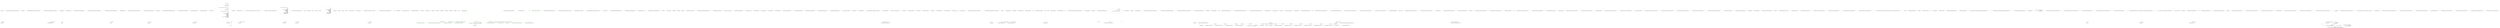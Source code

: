 digraph  {
n25 [label="Nancy.AfterPipeline", span=""];
n0 [cluster="Nancy.AfterPipeline.implicit operator System.Action<Nancy.NancyContext>(Nancy.AfterPipeline)", label="Entry Nancy.AfterPipeline.implicit operator System.Action<Nancy.NancyContext>(Nancy.AfterPipeline)", span="16-16"];
n1 [cluster="Nancy.AfterPipeline.implicit operator System.Action<Nancy.NancyContext>(Nancy.AfterPipeline)", label="return pipeline.Invoke;", span="18-18"];
n2 [cluster="Nancy.AfterPipeline.implicit operator System.Action<Nancy.NancyContext>(Nancy.AfterPipeline)", label="Exit Nancy.AfterPipeline.implicit operator System.Action<Nancy.NancyContext>(Nancy.AfterPipeline)", span="16-16"];
n3 [cluster="Nancy.AfterPipeline.implicit operator Nancy.AfterPipeline(System.Action<Nancy.NancyContext>)", label="Entry Nancy.AfterPipeline.implicit operator Nancy.AfterPipeline(System.Action<Nancy.NancyContext>)", span="21-21"];
n4 [cluster="Nancy.AfterPipeline.implicit operator Nancy.AfterPipeline(System.Action<Nancy.NancyContext>)", label="var pipeline = new AfterPipeline()", span="23-23"];
n5 [cluster="Nancy.AfterPipeline.implicit operator Nancy.AfterPipeline(System.Action<Nancy.NancyContext>)", label="pipeline.AddItemToEndOfPipeline(action)", span="24-24"];
n8 [cluster="Nancy.AfterPipeline.AfterPipeline()", label="Entry Nancy.AfterPipeline.AfterPipeline()", span="14-14"];
n6 [cluster="Nancy.AfterPipeline.implicit operator Nancy.AfterPipeline(System.Action<Nancy.NancyContext>)", label="return pipeline;", span="25-25"];
n9 [cluster="Nancy.NamedPipelineBase<TDelegate>.AddItemToEndOfPipeline(TDelegate)", label="Entry Nancy.NamedPipelineBase<TDelegate>.AddItemToEndOfPipeline(TDelegate)", span="59-59"];
n7 [cluster="Nancy.AfterPipeline.implicit operator Nancy.AfterPipeline(System.Action<Nancy.NancyContext>)", label="Exit Nancy.AfterPipeline.implicit operator Nancy.AfterPipeline(System.Action<Nancy.NancyContext>)", span="21-21"];
n10 [cluster="Nancy.AfterPipeline.operator +(Nancy.AfterPipeline, System.Action<Nancy.NancyContext>)", label="Entry Nancy.AfterPipeline.operator +(Nancy.AfterPipeline, System.Action<Nancy.NancyContext>)", span="28-28"];
n11 [cluster="Nancy.AfterPipeline.operator +(Nancy.AfterPipeline, System.Action<Nancy.NancyContext>)", label="pipeline.AddItemToEndOfPipeline(action)", span="30-30"];
n12 [cluster="Nancy.AfterPipeline.operator +(Nancy.AfterPipeline, System.Action<Nancy.NancyContext>)", label="return pipeline;", span="31-31"];
n13 [cluster="Nancy.AfterPipeline.operator +(Nancy.AfterPipeline, System.Action<Nancy.NancyContext>)", label="Exit Nancy.AfterPipeline.operator +(Nancy.AfterPipeline, System.Action<Nancy.NancyContext>)", span="28-28"];
n14 [cluster="Nancy.AfterPipeline.operator +(Nancy.AfterPipeline, Nancy.AfterPipeline)", label="Entry Nancy.AfterPipeline.operator +(Nancy.AfterPipeline, Nancy.AfterPipeline)", span="34-34"];
n15 [cluster="Nancy.AfterPipeline.operator +(Nancy.AfterPipeline, Nancy.AfterPipeline)", label="pipelineToAdd.PipelineItems", span="36-36"];
n17 [cluster="Nancy.AfterPipeline.operator +(Nancy.AfterPipeline, Nancy.AfterPipeline)", label="return pipelineToAddTo;", span="41-41"];
n19 [cluster="Nancy.NamedPipelineBase<TDelegate>.AddNamedItemToEndOfPipeline(string, TDelegate)", label="Entry Nancy.NamedPipelineBase<TDelegate>.AddNamedItemToEndOfPipeline(string, TDelegate)", span="69-69"];
n18 [cluster="Nancy.AfterPipeline.operator +(Nancy.AfterPipeline, Nancy.AfterPipeline)", label="Exit Nancy.AfterPipeline.operator +(Nancy.AfterPipeline, Nancy.AfterPipeline)", span="34-34"];
n20 [cluster="Nancy.AfterPipeline.Invoke(Nancy.NancyContext)", label="Entry Nancy.AfterPipeline.Invoke(Nancy.NancyContext)", span="44-44"];
n21 [cluster="Nancy.AfterPipeline.Invoke(Nancy.NancyContext)", label="this.PipelineDelegates", span="46-46"];
n22 [cluster="Nancy.AfterPipeline.Invoke(Nancy.NancyContext)", label="pipelineItem.Invoke(context)", span="48-48"];
n23 [cluster="Nancy.AfterPipeline.Invoke(Nancy.NancyContext)", label="Exit Nancy.AfterPipeline.Invoke(Nancy.NancyContext)", span="44-44"];
n24 [cluster="System.Action<T>.Invoke(T)", label="Entry System.Action<T>.Invoke(T)", span="0-0"];
d4 [cluster="Nancy.Diagnostics.Modules.TraceModule.TraceModule(Nancy.Diagnostics.IRequestTracing)", color=green, community=0, label="Get[''/sessions/{id}''] = ctx =>\r\n                {\r\n                    Guid id;\r\n                    if (!Guid.TryParse(ctx.Id, out id))\r\n                    {\r\n                        return HttpStatusCode.NotFound;\r\n                    }\r\n\r\n                    var session = this.sessionProvider.GetSessions().FirstOrDefault(s => s.Id == id);\r\n\r\n                    if (session == null)\r\n                    {\r\n                        return HttpStatusCode.NotFound;\r\n                    }\r\n\r\n                    return Response.AsJson(session.RequestTraces.Select(t => new\r\n                        {\r\n                            t.Method,\r\n                            t.RequestUrl,\r\n                            ResponseType = t.ResponseType.ToString(),\r\n                            t.RequestContentType,\r\n                            t.ResponseContentType,\r\n                            t.RequestHeaders,\r\n                            t.ResponseHeaders,\r\n                            t.StatusCode,\r\n                            Log = t.TraceLog.ToString().Replace(''\r'', '''').Split(new [] { ''\n'' }, StringSplitOptions.None),\r\n                        }).ToArray());\r\n                }", prediction=0, span="18-45"];
d39 [label="Nancy.Diagnostics.Modules.TraceModule", span=""];
d3 [cluster="Nancy.Diagnostics.Modules.TraceModule.TraceModule(Nancy.Diagnostics.IRequestTracing)", label="Get[''/sessions''] = _ => Response.AsJson(this.sessionProvider.GetSessions().Select(s => new { Id = s.Id }).ToArray())", span="16-16"];
d5 [cluster="Nancy.Diagnostics.Modules.TraceModule.TraceModule(Nancy.Diagnostics.IRequestTracing)", label="Exit Nancy.Diagnostics.Modules.TraceModule.TraceModule(Nancy.Diagnostics.IRequestTracing)", span="9-9"];
d21 [cluster="lambda expression", label="!Guid.TryParse(ctx.Id, out id)", span="21-21"];
d26 [cluster="lambda expression", color=green, community=0, label="return Response.AsJson(session.RequestTraces.Select(t => new\r\n                        {\r\n                            t.Method,\r\n                            t.RequestUrl,\r\n                            ResponseType = t.ResponseType.ToString(),\r\n                            t.RequestContentType,\r\n                            t.ResponseContentType,\r\n                            t.RequestHeaders,\r\n                            t.ResponseHeaders,\r\n                            t.StatusCode,\r\n                            Log = t.TraceLog.ToString().Replace(''\r'', '''').Split(new [] { ''\n'' }, StringSplitOptions.None),\r\n                        }).ToArray());", prediction=1, span="33-44"];
d23 [cluster="lambda expression", label="var session = this.sessionProvider.GetSessions().FirstOrDefault(s => s.Id == id)", span="26-26"];
d24 [cluster="lambda expression", label="session == null", span="28-28"];
d27 [cluster="lambda expression", label="Exit lambda expression", span="18-45"];
d13 [cluster="Unk.Select", label="Entry Unk.Select", span=""];
d14 [cluster="Unk.ToArray", label="Entry Unk.ToArray", span=""];
d15 [cluster="Unk.AsJson", label="Entry Unk.AsJson", span=""];
d33 [cluster="lambda expression", label="Entry lambda expression", span="33-44"];
d34 [cluster="lambda expression", color=green, community=0, label="new\r\n                        {\r\n                            t.Method,\r\n                            t.RequestUrl,\r\n                            ResponseType = t.ResponseType.ToString(),\r\n                            t.RequestContentType,\r\n                            t.ResponseContentType,\r\n                            t.RequestHeaders,\r\n                            t.ResponseHeaders,\r\n                            t.StatusCode,\r\n                            Log = t.TraceLog.ToString().Replace(''\r'', '''').Split(new [] { ''\n'' }, StringSplitOptions.None),\r\n                        }", prediction=2, span="33-44"];
d35 [cluster="lambda expression", label="Exit lambda expression", span="33-44"];
d36 [cluster="Unk.ToString", label="Entry Unk.ToString", span=""];
d37 [cluster="Unk.Replace", label="Entry Unk.Replace", span=""];
d38 [cluster="Unk.Split", label="Entry Unk.Split", span=""];
d1 [cluster="Nancy.Diagnostics.Modules.TraceModule.TraceModule(Nancy.Diagnostics.IRequestTracing)", label="this.sessionProvider = sessionProvider", span="12-12"];
d2 [cluster="Nancy.Diagnostics.Modules.TraceModule.TraceModule(Nancy.Diagnostics.IRequestTracing)", label="Get[''/''] = _ => View[''RequestTracing'']", span="14-14"];
d7 [cluster="lambda expression", label="View[''RequestTracing'']", span="14-14"];
d10 [cluster="lambda expression", label="Response.AsJson(this.sessionProvider.GetSessions().Select(s => new { Id = s.Id }).ToArray())", span="16-16"];
d0 [cluster="Nancy.Diagnostics.Modules.TraceModule.TraceModule(Nancy.Diagnostics.IRequestTracing)", label="Entry Nancy.Diagnostics.Modules.TraceModule.TraceModule(Nancy.Diagnostics.IRequestTracing)", span="9-9"];
d19 [cluster="lambda expression", label="Entry lambda expression", span="18-45"];
d20 [cluster="lambda expression", label="Guid id", span="20-20"];
d22 [cluster="lambda expression", label="return HttpStatusCode.NotFound;", span="23-23"];
d28 [cluster="System.Guid.TryParse(string, out System.Guid)", label="Entry System.Guid.TryParse(string, out System.Guid)", span="0-0"];
d31 [cluster="lambda expression", label="s.Id == id", span="26-26"];
d12 [cluster="Nancy.Diagnostics.IRequestTracing.GetSessions()", label="Entry Nancy.Diagnostics.IRequestTracing.GetSessions()", span="11-11"];
d29 [cluster="Unk.FirstOrDefault", label="Entry Unk.FirstOrDefault", span=""];
d30 [cluster="lambda expression", label="Entry lambda expression", span="26-26"];
d25 [cluster="lambda expression", label="return HttpStatusCode.NotFound;", span="30-30"];
d6 [cluster="lambda expression", label="Entry lambda expression", span="14-14"];
d8 [cluster="lambda expression", label="Exit lambda expression", span="14-14"];
d9 [cluster="lambda expression", label="Entry lambda expression", span="16-16"];
d11 [cluster="lambda expression", label="Exit lambda expression", span="16-16"];
d16 [cluster="lambda expression", label="Entry lambda expression", span="16-16"];
d40 [label=id, span=""];
d32 [cluster="lambda expression", label="Exit lambda expression", span="26-26"];
d18 [cluster="lambda expression", label="Exit lambda expression", span="16-16"];
d17 [cluster="lambda expression", label="new { Id = s.Id }", span="16-16"];
m1_26 [cluster="Nancy.NamedPipelineBase<TDelegate>.InsertItemAtPipelineIndex(int, TDelegate)", color=green, community=0, file="NamedPipelineBase.cs", label="this.InsertItemAtPipelineIndex(index, (PipelineItem<TDelegate>)item)", prediction=3, span="94-94"];
m1_3 [cluster="System.Collections.Generic.List<T>.List()", file="NamedPipelineBase.cs", label="Entry System.Collections.Generic.List<T>.List()", span="0-0"];
m1_40 [cluster="Nancy.NamedPipelineBase<TDelegate>.RemoveByName(string)", color=green, community=0, file="NamedPipelineBase.cs", label="var existingIndex =\r\n                this.pipelineItems.FindIndex(i => String.Equals(name, i.Name, StringComparison.InvariantCulture))", prediction=3, span="132-133"];
m1_46 [cluster="System.Collections.Generic.List<T>.RemoveAt(int)", file="NamedPipelineBase.cs", label=string, span=""];
m1_28 [cluster="System.ArgumentException.ArgumentException(string, string)", color=green, community=0, file="NamedPipelineBase.cs", label="Entry System.ArgumentException.ArgumentException(string, string)", prediction=3, span="0-0"];
m1_29 [cluster="Nancy.PipelineItem<TDelegate>.PipelineItem(string, TDelegate)", color=green, community=0, file="NamedPipelineBase.cs", label="Entry Nancy.PipelineItem<TDelegate>.PipelineItem(string, TDelegate)", prediction=6, span="10-10"];
m1_31 [cluster="Nancy.NamedPipelineBase<TDelegate>.InsertItemAtPipelineIndex(int, TDelegate)", file="NamedPipelineBase.cs", label="Exit Nancy.NamedPipelineBase<TDelegate>.InsertItemAtPipelineIndex(int, TDelegate)", span="86-86"];
m1_37 [cluster="Nancy.NamedPipelineBase<TDelegate>.InsertNamedItemAtPipelineIndex(int, string, TDelegate)", file="NamedPipelineBase.cs", label="Exit Nancy.NamedPipelineBase<TDelegate>.InsertNamedItemAtPipelineIndex(int, string, TDelegate)", span="97-97"];
m1_39 [cluster="Nancy.NamedPipelineBase<TDelegate>.RemoveByName(string)", file="NamedPipelineBase.cs", label="Exit Nancy.NamedPipelineBase<TDelegate>.RemoveByName(string)", span="113-113"];
m1_16 [cluster="Nancy.NamedPipelineBase<TDelegate>.InsertNamedItemAtPipelineIndex(int, string, TDelegate)", file="NamedPipelineBase.cs", label="Entry Nancy.NamedPipelineBase<TDelegate>.InsertNamedItemAtPipelineIndex(int, string, TDelegate)", span="97-97"];
m1_34 [cluster="Nancy.NamedPipelineBase<TDelegate>.InsertBefore(string, Nancy.PipelineItem<TDelegate>)", color=green, community=0, file="NamedPipelineBase.cs", label="throw new NotImplementedException();", prediction=7, span="117-117"];
m1_7 [cluster="Nancy.NamedPipelineBase<TDelegate>.AddItemToStartOfPipeline(TDelegate)", file="NamedPipelineBase.cs", label="Entry Nancy.NamedPipelineBase<TDelegate>.AddItemToStartOfPipeline(TDelegate)", span="38-38"];
m1_8 [cluster="Nancy.NamedPipelineBase<TDelegate>.AddItemToStartOfPipeline(TDelegate)", color=green, community=0, file="NamedPipelineBase.cs", label="this.AddItemToStartOfPipeline((PipelineItem<TDelegate>)item)", prediction=3, span="40-40"];
m1_9 [cluster="Nancy.NamedPipelineBase<TDelegate>.AddItemToStartOfPipeline(TDelegate)", file="NamedPipelineBase.cs", label="Exit Nancy.NamedPipelineBase<TDelegate>.AddItemToStartOfPipeline(TDelegate)", span="38-38"];
m1_32 [cluster="System.Collections.Generic.List<T>.Insert(int, T)", file="NamedPipelineBase.cs", label="Entry System.Collections.Generic.List<T>.Insert(int, T)", span="0-0"];
m1_10 [cluster="Nancy.NamedPipelineBase<TDelegate>.InsertItemAtPipelineIndex(int, TDelegate)", file="NamedPipelineBase.cs", label="Entry Nancy.NamedPipelineBase<TDelegate>.InsertItemAtPipelineIndex(int, TDelegate)", span="86-86"];
m1_11 [cluster="Nancy.NamedPipelineBase<TDelegate>.AddNamedItemToStartOfPipeline(string, TDelegate)", color=green, community=0, file="NamedPipelineBase.cs", label="Entry Nancy.NamedPipelineBase<TDelegate>.AddNamedItemToStartOfPipeline(string, TDelegate)", prediction=3, span="48-48"];
m1_15 [cluster="Nancy.NamedPipelineBase<TDelegate>.AddItemToEndOfPipeline(TDelegate)", color=green, community=0, file="NamedPipelineBase.cs", label="this.AddItemToEndOfPipeline((PipelineItem<TDelegate>)item)", prediction=3, span="62-62"];
m1_41 [cluster="lambda expression", color=green, community=0, file="NamedPipelineBase.cs", label="Entry lambda expression", prediction=11, span="115-115"];
m1_43 [cluster="lambda expression", file="NamedPipelineBase.cs", label="Exit lambda expression", span="115-115"];
m1_17 [cluster="Nancy.NamedPipelineBase<TDelegate>.AddItemToEndOfPipeline(TDelegate)", file="NamedPipelineBase.cs", label="Entry Nancy.NamedPipelineBase<TDelegate>.AddItemToEndOfPipeline(TDelegate)", span="59-59"];
m1_19 [cluster="Nancy.NamedPipelineBase<TDelegate>.AddItemToEndOfPipeline(TDelegate)", color=green, community=0, file="NamedPipelineBase.cs", label="Exit Nancy.NamedPipelineBase<TDelegate>.AddItemToEndOfPipeline(TDelegate)", prediction=3, span="59-59"];
m1_20 [cluster="System.Collections.Generic.List<T>.Add(T)", color=green, community=0, file="NamedPipelineBase.cs", label="Entry System.Collections.Generic.List<T>.Add(T)", prediction=3, span="0-0"];
m1_21 [cluster="Nancy.NamedPipelineBase<TDelegate>.AddItemToEndOfPipeline(Nancy.PipelineItem<TDelegate>, bool)", color=green, community=0, file="NamedPipelineBase.cs", label="this.pipelineItems.Add(item)", prediction=3, span="83-83"];
m1_27 [cluster="string.IsNullOrEmpty(string)", file="NamedPipelineBase.cs", label="Entry string.IsNullOrEmpty(string)", span="0-0"];
m1_45 [cluster="System.Collections.Generic.List<T>.FindIndex(System.Predicate<T>)", file="NamedPipelineBase.cs", label="Nancy.NamedPipelineBase<TDelegate>", span=""];
m1_4 [cluster="lambda expression", file="NamedPipelineBase.cs", label="Entry lambda expression", span="31-31"];
m1_5 [cluster="lambda expression", file="NamedPipelineBase.cs", label="pipelineItem.Delegate", span="31-31"];
m1_6 [cluster="lambda expression", file="NamedPipelineBase.cs", label="Exit lambda expression", span="31-31"];
m1_48 [cluster="lambda expression", file="NamedPipelineBase.cs", label="String.Equals(name, i.Name, StringComparison.InvariantCulture)", span="133-133"];
m1_44 [cluster="string.Equals(string, string, System.StringComparison)", file="NamedPipelineBase.cs", label="Entry string.Equals(string, string, System.StringComparison)", span="0-0"];
m1_14 [cluster="Nancy.NamedPipelineBase<TDelegate>.AddNamedItemToStartOfPipeline(string, TDelegate)", file="NamedPipelineBase.cs", label="Exit Nancy.NamedPipelineBase<TDelegate>.AddNamedItemToStartOfPipeline(string, TDelegate)", span="48-48"];
m1_0 [cluster="Nancy.NamedPipelineBase<TDelegate>.NamedPipelineBase()", file="NamedPipelineBase.cs", label="Entry Nancy.NamedPipelineBase<TDelegate>.NamedPipelineBase()", span="13-13"];
m1_1 [cluster="Nancy.NamedPipelineBase<TDelegate>.NamedPipelineBase()", file="NamedPipelineBase.cs", label="this.pipelineItems = new List<PipelineItem<TDelegate>>()", span="15-15"];
m1_2 [cluster="Nancy.NamedPipelineBase<TDelegate>.NamedPipelineBase()", file="NamedPipelineBase.cs", label="Exit Nancy.NamedPipelineBase<TDelegate>.NamedPipelineBase()", span="13-13"];
m3_3 [cluster="System.Collections.Generic.List<T>.List()", file="PostRequestHooksPipelineFixture.cs", label="Entry System.Collections.Generic.List<T>.List()", span="0-0"];
m3_31 [cluster="System.IO.Path.GetFullPath(string)", file="PostRequestHooksPipelineFixture.cs", label="Entry System.IO.Path.GetFullPath(string)", span="0-0"];
m3_73 [cluster="System.DateTime.ToString(string)", file="PostRequestHooksPipelineFixture.cs", label="Entry System.DateTime.ToString(string)", span="0-0"];
m3_19 [cluster="System.IO.File.OpenRead(string)", file="PostRequestHooksPipelineFixture.cs", label="Entry System.IO.File.OpenRead(string)", span="0-0"];
m3_53 [cluster="System.IO.Path.GetFileName(string)", file="PostRequestHooksPipelineFixture.cs", label="Entry System.IO.Path.GetFileName(string)", span="0-0"];
m3_0 [cluster="Nancy.Responses.GenericFileResponse.GenericFileResponse()", file="PostRequestHooksPipelineFixture.cs", label="Entry Nancy.Responses.GenericFileResponse.GenericFileResponse()", span="29-29"];
m3_2 [cluster="Nancy.Responses.GenericFileResponse.GenericFileResponse()", file="PostRequestHooksPipelineFixture.cs", label="Exit Nancy.Responses.GenericFileResponse.GenericFileResponse()", span="29-29"];
m3_4 [cluster="Nancy.Responses.GenericFileResponse.GenericFileResponse(string)", file="PostRequestHooksPipelineFixture.cs", label="Entry Nancy.Responses.GenericFileResponse.GenericFileResponse(string)", span="40-40"];
m3_5 [cluster="Nancy.Responses.GenericFileResponse.GenericFileResponse(string)", file="PostRequestHooksPipelineFixture.cs", label="Exit Nancy.Responses.GenericFileResponse.GenericFileResponse(string)", span="40-40"];
m3_50 [cluster="System.InvalidOperationException.InvalidOperationException(string)", file="PostRequestHooksPipelineFixture.cs", label="Entry System.InvalidOperationException.InvalidOperationException(string)", span="0-0"];
m3_32 [cluster="string.StartsWith(string, System.StringComparison)", file="PostRequestHooksPipelineFixture.cs", label="Entry string.StartsWith(string, System.StringComparison)", span="0-0"];
m3_49 [cluster="string.IsNullOrEmpty(string)", file="PostRequestHooksPipelineFixture.cs", label="Entry string.IsNullOrEmpty(string)", span="0-0"];
m3_29 [cluster="System.IO.Path.HasExtension(string)", file="PostRequestHooksPipelineFixture.cs", label="Entry System.IO.Path.HasExtension(string)", span="0-0"];
m3_54 [cluster="Nancy.Responses.GenericFileResponse.SetResponseValues(string, string, Nancy.NancyContext)", file="PostRequestHooksPipelineFixture.cs", label="Entry Nancy.Responses.GenericFileResponse.SetResponseValues(string, string, Nancy.NancyContext)", span="139-139"];
m3_55 [cluster="Nancy.Responses.GenericFileResponse.SetResponseValues(string, string, Nancy.NancyContext)", file="PostRequestHooksPipelineFixture.cs", label="var fi = new FileInfo(fullPath)", span="142-142"];
m3_59 [cluster="Nancy.Responses.GenericFileResponse.SetResponseValues(string, string, Nancy.NancyContext)", file="PostRequestHooksPipelineFixture.cs", label="CacheHelpers.ReturnNotModified(etag, lastWriteTimeUtc, context)", span="148-148"];
m3_66 [cluster="Nancy.Responses.GenericFileResponse.SetResponseValues(string, string, Nancy.NancyContext)", file="PostRequestHooksPipelineFixture.cs", label="this.Contents = GetFileContent(fullPath, fi.Length)", span="159-159"];
m3_67 [cluster="Nancy.Responses.GenericFileResponse.SetResponseValues(string, string, Nancy.NancyContext)", file="PostRequestHooksPipelineFixture.cs", label="this.ContentType = contentType", span="160-160"];
m3_56 [cluster="Nancy.Responses.GenericFileResponse.SetResponseValues(string, string, Nancy.NancyContext)", file="PostRequestHooksPipelineFixture.cs", label="var lastWriteTimeUtc = fi.LastWriteTimeUtc", span="144-144"];
m3_57 [cluster="Nancy.Responses.GenericFileResponse.SetResponseValues(string, string, Nancy.NancyContext)", file="PostRequestHooksPipelineFixture.cs", label="var etag = string.Concat(''\'''', lastWriteTimeUtc.Ticks.ToString(''x''), ''\'''')", span="145-145"];
m3_58 [cluster="Nancy.Responses.GenericFileResponse.SetResponseValues(string, string, Nancy.NancyContext)", file="PostRequestHooksPipelineFixture.cs", label="var lastModified = lastWriteTimeUtc.ToString(''R'')", span="146-146"];
m3_64 [cluster="Nancy.Responses.GenericFileResponse.SetResponseValues(string, string, Nancy.NancyContext)", file="PostRequestHooksPipelineFixture.cs", label="this.Headers[''ETag''] = etag", span="157-157"];
m3_65 [cluster="Nancy.Responses.GenericFileResponse.SetResponseValues(string, string, Nancy.NancyContext)", file="PostRequestHooksPipelineFixture.cs", label="this.Headers[''Last-Modified''] = lastModified", span="158-158"];
m3_60 [cluster="Nancy.Responses.GenericFileResponse.SetResponseValues(string, string, Nancy.NancyContext)", file="PostRequestHooksPipelineFixture.cs", label="this.StatusCode = HttpStatusCode.NotModified", span="150-150"];
m3_62 [cluster="Nancy.Responses.GenericFileResponse.SetResponseValues(string, string, Nancy.NancyContext)", file="PostRequestHooksPipelineFixture.cs", label="this.Contents = Response.NoBody", span="152-152"];
m3_63 [cluster="Nancy.Responses.GenericFileResponse.SetResponseValues(string, string, Nancy.NancyContext)", file="PostRequestHooksPipelineFixture.cs", label="return;", span="154-154"];
m3_68 [cluster="Nancy.Responses.GenericFileResponse.SetResponseValues(string, string, Nancy.NancyContext)", file="PostRequestHooksPipelineFixture.cs", label="this.StatusCode = HttpStatusCode.OK", span="161-161"];
m3_69 [cluster="Nancy.Responses.GenericFileResponse.SetResponseValues(string, string, Nancy.NancyContext)", file="PostRequestHooksPipelineFixture.cs", label="Exit Nancy.Responses.GenericFileResponse.SetResponseValues(string, string, Nancy.NancyContext)", span="139-139"];
m3_11 [cluster="Nancy.Responses.GenericFileResponse.InitializeGenericFileResonse(string, string, Nancy.NancyContext)", file="PostRequestHooksPipelineFixture.cs", label="Entry Nancy.Responses.GenericFileResponse.InitializeGenericFileResonse(string, string, Nancy.NancyContext)", span="103-103"];
m3_33 [cluster="Nancy.Responses.GenericFileResponse.InitializeGenericFileResonse(string, string, Nancy.NancyContext)", file="PostRequestHooksPipelineFixture.cs", label="string.IsNullOrEmpty(filePath)", span="105-105"];
m3_40 [cluster="Nancy.Responses.GenericFileResponse.InitializeGenericFileResonse(string, string, Nancy.NancyContext)", file="PostRequestHooksPipelineFixture.cs", label="Path.IsPathRooted(filePath)", span="117-117"];
m3_41 [cluster="Nancy.Responses.GenericFileResponse.InitializeGenericFileResonse(string, string, Nancy.NancyContext)", file="PostRequestHooksPipelineFixture.cs", label="fullPath = filePath", span="119-119"];
m3_45 [cluster="Nancy.Responses.GenericFileResponse.InitializeGenericFileResonse(string, string, Nancy.NancyContext)", file="PostRequestHooksPipelineFixture.cs", label="this.SetResponseValues(contentType, fullPath, context)", span="130-130"];
m3_34 [cluster="Nancy.Responses.GenericFileResponse.InitializeGenericFileResonse(string, string, Nancy.NancyContext)", file="PostRequestHooksPipelineFixture.cs", label="StatusCode = HttpStatusCode.NotFound", span="107-107"];
m3_36 [cluster="Nancy.Responses.GenericFileResponse.InitializeGenericFileResonse(string, string, Nancy.NancyContext)", file="PostRequestHooksPipelineFixture.cs", label="SafePaths == null || SafePaths.Count == 0", span="110-110"];
m3_35 [cluster="Nancy.Responses.GenericFileResponse.InitializeGenericFileResonse(string, string, Nancy.NancyContext)", file="PostRequestHooksPipelineFixture.cs", label="return;", span="108-108"];
m3_37 [cluster="Nancy.Responses.GenericFileResponse.InitializeGenericFileResonse(string, string, Nancy.NancyContext)", file="PostRequestHooksPipelineFixture.cs", label="throw new InvalidOperationException(''No SafePaths defined.'');", span="112-112"];
m3_38 [cluster="Nancy.Responses.GenericFileResponse.InitializeGenericFileResonse(string, string, Nancy.NancyContext)", file="PostRequestHooksPipelineFixture.cs", label=SafePaths, span="114-114"];
m3_39 [cluster="Nancy.Responses.GenericFileResponse.InitializeGenericFileResonse(string, string, Nancy.NancyContext)", file="PostRequestHooksPipelineFixture.cs", label="string fullPath", span="116-116"];
m3_47 [cluster="Nancy.Responses.GenericFileResponse.InitializeGenericFileResonse(string, string, Nancy.NancyContext)", file="PostRequestHooksPipelineFixture.cs", label="StatusCode = HttpStatusCode.NotFound", span="136-136"];
m3_43 [cluster="Nancy.Responses.GenericFileResponse.InitializeGenericFileResonse(string, string, Nancy.NancyContext)", file="PostRequestHooksPipelineFixture.cs", label="IsSafeFilePath(rootPath, fullPath)", span="126-126"];
m3_44 [cluster="Nancy.Responses.GenericFileResponse.InitializeGenericFileResonse(string, string, Nancy.NancyContext)", file="PostRequestHooksPipelineFixture.cs", label="this.Filename = Path.GetFileName(fullPath)", span="128-128"];
m3_46 [cluster="Nancy.Responses.GenericFileResponse.InitializeGenericFileResonse(string, string, Nancy.NancyContext)", file="PostRequestHooksPipelineFixture.cs", label="return;", span="132-132"];
m3_48 [cluster="Nancy.Responses.GenericFileResponse.InitializeGenericFileResonse(string, string, Nancy.NancyContext)", file="PostRequestHooksPipelineFixture.cs", label="Exit Nancy.Responses.GenericFileResponse.InitializeGenericFileResonse(string, string, Nancy.NancyContext)", span="103-103"];
m3_70 [cluster="System.IO.FileInfo.FileInfo(string)", file="PostRequestHooksPipelineFixture.cs", label="Entry System.IO.FileInfo.FileInfo(string)", span="0-0"];
m3_15 [cluster="lambda expression", file="PostRequestHooksPipelineFixture.cs", label="Entry lambda expression", span="77-83"];
m3_16 [cluster="lambda expression", file="PostRequestHooksPipelineFixture.cs", label="var file = File.OpenRead(filePath)", span="79-79"];
m3_17 [cluster="lambda expression", file="PostRequestHooksPipelineFixture.cs", label="file.CopyTo(stream, (int)(length < BufferSize ? length : BufferSize))", span="81-81"];
m3_18 [cluster="lambda expression", file="PostRequestHooksPipelineFixture.cs", label="Exit lambda expression", span="77-83"];
m3_51 [cluster="System.IO.Path.IsPathRooted(string)", file="PostRequestHooksPipelineFixture.cs", label="Entry System.IO.Path.IsPathRooted(string)", span="0-0"];
m3_8 [cluster="Nancy.Responses.GenericFileResponse.GenericFileResponse(string, string, Nancy.NancyContext)", file="PostRequestHooksPipelineFixture.cs", label="Entry Nancy.Responses.GenericFileResponse.GenericFileResponse(string, string, Nancy.NancyContext)", span="64-64"];
m3_9 [cluster="Nancy.Responses.GenericFileResponse.GenericFileResponse(string, string, Nancy.NancyContext)", file="PostRequestHooksPipelineFixture.cs", label="InitializeGenericFileResonse(filePath, contentType, context)", span="66-66"];
m3_10 [cluster="Nancy.Responses.GenericFileResponse.GenericFileResponse(string, string, Nancy.NancyContext)", file="PostRequestHooksPipelineFixture.cs", label="Exit Nancy.Responses.GenericFileResponse.GenericFileResponse(string, string, Nancy.NancyContext)", span="64-64"];
m3_74 [cluster="Nancy.Helpers.CacheHelpers.ReturnNotModified(string, System.DateTime?, Nancy.NancyContext)", file="PostRequestHooksPipelineFixture.cs", label="Entry Nancy.Helpers.CacheHelpers.ReturnNotModified(string, System.DateTime?, Nancy.NancyContext)", span="18-18"];
m3_21 [cluster="Nancy.Responses.GenericFileResponse.IsSafeFilePath(string, string)", file="PostRequestHooksPipelineFixture.cs", label="Entry Nancy.Responses.GenericFileResponse.IsSafeFilePath(string, string)", span="86-86"];
m3_22 [cluster="Nancy.Responses.GenericFileResponse.IsSafeFilePath(string, string)", file="PostRequestHooksPipelineFixture.cs", label="!Path.HasExtension(filePath)", span="88-88"];
m3_24 [cluster="Nancy.Responses.GenericFileResponse.IsSafeFilePath(string, string)", file="PostRequestHooksPipelineFixture.cs", label="!File.Exists(filePath)", span="93-93"];
m3_26 [cluster="Nancy.Responses.GenericFileResponse.IsSafeFilePath(string, string)", file="PostRequestHooksPipelineFixture.cs", label="var fullPath = Path.GetFullPath(filePath)", span="98-98"];
m3_27 [cluster="Nancy.Responses.GenericFileResponse.IsSafeFilePath(string, string)", file="PostRequestHooksPipelineFixture.cs", label="return fullPath.StartsWith(rootPath, StringComparison.OrdinalIgnoreCase);", span="100-100"];
m3_25 [cluster="Nancy.Responses.GenericFileResponse.IsSafeFilePath(string, string)", file="PostRequestHooksPipelineFixture.cs", label="return false;", span="95-95"];
m3_28 [cluster="Nancy.Responses.GenericFileResponse.IsSafeFilePath(string, string)", file="PostRequestHooksPipelineFixture.cs", label="Exit Nancy.Responses.GenericFileResponse.IsSafeFilePath(string, string)", span="86-86"];
m3_6 [cluster="Nancy.Responses.GenericFileResponse.GenericFileResponse(string, Nancy.NancyContext)", file="PostRequestHooksPipelineFixture.cs", label="Entry Nancy.Responses.GenericFileResponse.GenericFileResponse(string, Nancy.NancyContext)", span="52-52"];
m3_7 [cluster="Nancy.Responses.GenericFileResponse.GenericFileResponse(string, Nancy.NancyContext)", file="PostRequestHooksPipelineFixture.cs", label="Exit Nancy.Responses.GenericFileResponse.GenericFileResponse(string, Nancy.NancyContext)", span="52-52"];
m3_52 [cluster="System.IO.Path.Combine(string, string)", file="PostRequestHooksPipelineFixture.cs", label="Entry System.IO.Path.Combine(string, string)", span="0-0"];
m3_72 [cluster="string.Concat(string, string, string)", file="PostRequestHooksPipelineFixture.cs", label="Entry string.Concat(string, string, string)", span="0-0"];
m3_71 [cluster="long.ToString(string)", file="PostRequestHooksPipelineFixture.cs", label="Entry long.ToString(string)", span="0-0"];
m3_20 [cluster="System.IO.Stream.CopyTo(System.IO.Stream, int)", file="PostRequestHooksPipelineFixture.cs", label="Entry System.IO.Stream.CopyTo(System.IO.Stream, int)", span="0-0"];
m3_30 [cluster="System.IO.File.Exists(string)", file="PostRequestHooksPipelineFixture.cs", label="Entry System.IO.File.Exists(string)", span="0-0"];
m3_12 [cluster="Nancy.Responses.GenericFileResponse.GetFileContent(string, long)", file="PostRequestHooksPipelineFixture.cs", label="Entry Nancy.Responses.GenericFileResponse.GetFileContent(string, long)", span="75-75"];
m3_13 [cluster="Nancy.Responses.GenericFileResponse.GetFileContent(string, long)", file="PostRequestHooksPipelineFixture.cs", label="return stream =>\r\n            {\r\n                using (var file = File.OpenRead(filePath))\r\n                {\r\n                    file.CopyTo(stream, (int)(length < BufferSize ? length : BufferSize));\r\n                }\r\n            };", span="77-83"];
m3_14 [cluster="Nancy.Responses.GenericFileResponse.GetFileContent(string, long)", file="PostRequestHooksPipelineFixture.cs", label="Exit Nancy.Responses.GenericFileResponse.GetFileContent(string, long)", span="75-75"];
m3_75 [file="PostRequestHooksPipelineFixture.cs", label="Nancy.Responses.GenericFileResponse", span=""];
m3_76 [file="PostRequestHooksPipelineFixture.cs", label=string, span=""];
m3_77 [file="PostRequestHooksPipelineFixture.cs", label=long, span=""];
m4_13 [cluster="Nancy.Testing.Browser.Delete(Nancy.Url, System.Action<Nancy.Testing.BrowserContext>)", file="PreRequestHooksPipelineFixture.cs", label="Entry Nancy.Testing.Browser.Delete(Nancy.Url, System.Action<Nancy.Testing.BrowserContext>)", span="59-59"];
m4_14 [cluster="Nancy.Testing.Browser.Delete(Nancy.Url, System.Action<Nancy.Testing.BrowserContext>)", file="PreRequestHooksPipelineFixture.cs", label="return this.HandleRequest(''DELETE'', url, browserContext);", span="61-61"];
m4_15 [cluster="Nancy.Testing.Browser.Delete(Nancy.Url, System.Action<Nancy.Testing.BrowserContext>)", file="PreRequestHooksPipelineFixture.cs", label="Exit Nancy.Testing.Browser.Delete(Nancy.Url, System.Action<Nancy.Testing.BrowserContext>)", span="59-59"];
m4_17 [cluster="Nancy.Testing.Browser.Get(string, System.Action<Nancy.Testing.BrowserContext>)", file="PreRequestHooksPipelineFixture.cs", label="Entry Nancy.Testing.Browser.Get(string, System.Action<Nancy.Testing.BrowserContext>)", span="70-70"];
m4_18 [cluster="Nancy.Testing.Browser.Get(string, System.Action<Nancy.Testing.BrowserContext>)", file="PreRequestHooksPipelineFixture.cs", label="return this.HandleRequest(''GET'', path, browserContext);", span="72-72"];
m4_19 [cluster="Nancy.Testing.Browser.Get(string, System.Action<Nancy.Testing.BrowserContext>)", file="PreRequestHooksPipelineFixture.cs", label="Exit Nancy.Testing.Browser.Get(string, System.Action<Nancy.Testing.BrowserContext>)", span="70-70"];
m4_60 [cluster="Nancy.INancyEngine.HandleRequest(Nancy.Request)", file="PreRequestHooksPipelineFixture.cs", label="Entry Nancy.INancyEngine.HandleRequest(Nancy.Request)", span="15-15"];
m4_67 [cluster="System.Uri.Uri(string)", file="PreRequestHooksPipelineFixture.cs", label="Entry System.Uri.Uri(string)", span="0-0"];
m4_44 [cluster="Nancy.Testing.Browser.Post(Nancy.Url, System.Action<Nancy.Testing.BrowserContext>)", file="PreRequestHooksPipelineFixture.cs", label="Entry Nancy.Testing.Browser.Post(Nancy.Url, System.Action<Nancy.Testing.BrowserContext>)", span="169-169"];
m4_45 [cluster="Nancy.Testing.Browser.Post(Nancy.Url, System.Action<Nancy.Testing.BrowserContext>)", file="PreRequestHooksPipelineFixture.cs", label="return this.HandleRequest(''POST'', url, browserContext);", span="171-171"];
m4_46 [cluster="Nancy.Testing.Browser.Post(Nancy.Url, System.Action<Nancy.Testing.BrowserContext>)", file="PreRequestHooksPipelineFixture.cs", label="Exit Nancy.Testing.Browser.Post(Nancy.Url, System.Action<Nancy.Testing.BrowserContext>)", span="169-169"];
m4_85 [cluster="string.Format(string, object, object)", file="PreRequestHooksPipelineFixture.cs", label="Entry string.Format(string, object, object)", span="0-0"];
m4_95 [cluster="Nancy.Testing.Browser.BuildRequestBody(Nancy.Testing.IBrowserContextValues)", file="PreRequestHooksPipelineFixture.cs", label="Entry Nancy.Testing.Browser.BuildRequestBody(Nancy.Testing.IBrowserContextValues)", span="255-255"];
m4_96 [cluster="Nancy.Testing.Browser.BuildRequestBody(Nancy.Testing.IBrowserContextValues)", file="PreRequestHooksPipelineFixture.cs", label="contextValues.Body != null", span="257-257"];
m4_98 [cluster="Nancy.Testing.Browser.BuildRequestBody(Nancy.Testing.IBrowserContextValues)", file="PreRequestHooksPipelineFixture.cs", label="var useFormValues = !String.IsNullOrEmpty(contextValues.FormValues)", span="262-262"];
m4_99 [cluster="Nancy.Testing.Browser.BuildRequestBody(Nancy.Testing.IBrowserContextValues)", file="PreRequestHooksPipelineFixture.cs", label="var bodyContents = useFormValues ? contextValues.FormValues : contextValues.BodyString", span="263-263"];
m4_101 [cluster="Nancy.Testing.Browser.BuildRequestBody(Nancy.Testing.IBrowserContextValues)", file="PreRequestHooksPipelineFixture.cs", label="useFormValues && !contextValues.Headers.ContainsKey(''Content-Type'')", span="266-266"];
m4_102 [cluster="Nancy.Testing.Browser.BuildRequestBody(Nancy.Testing.IBrowserContextValues)", file="PreRequestHooksPipelineFixture.cs", label="contextValues.Headers[''Content-Type''] = new[] { ''application/x-www-form-urlencoded'' }", span="268-268"];
m4_103 [cluster="Nancy.Testing.Browser.BuildRequestBody(Nancy.Testing.IBrowserContextValues)", file="PreRequestHooksPipelineFixture.cs", label="contextValues.Body = new MemoryStream(bodyBytes)", span="271-271"];
m4_97 [cluster="Nancy.Testing.Browser.BuildRequestBody(Nancy.Testing.IBrowserContextValues)", file="PreRequestHooksPipelineFixture.cs", label="return;", span="259-259"];
m4_100 [cluster="Nancy.Testing.Browser.BuildRequestBody(Nancy.Testing.IBrowserContextValues)", file="PreRequestHooksPipelineFixture.cs", label="var bodyBytes = bodyContents != null ? Encoding.UTF8.GetBytes(bodyContents) : new byte[] { }", span="264-264"];
m4_104 [cluster="Nancy.Testing.Browser.BuildRequestBody(Nancy.Testing.IBrowserContextValues)", file="PreRequestHooksPipelineFixture.cs", label="Exit Nancy.Testing.Browser.BuildRequestBody(Nancy.Testing.IBrowserContextValues)", span="255-255"];
m4_122 [cluster="Nancy.IO.RequestStream.FromStream(System.IO.Stream, long, bool)", file="PreRequestHooksPipelineFixture.cs", label="Entry Nancy.IO.RequestStream.FromStream(System.IO.Stream, long, bool)", span="273-273"];
m4_124 [cluster="string.IsNullOrWhiteSpace(string)", file="PreRequestHooksPipelineFixture.cs", label="Entry string.IsNullOrWhiteSpace(string)", span="0-0"];
m4_41 [cluster="Nancy.Testing.Browser.Post(string, System.Action<Nancy.Testing.BrowserContext>)", file="PreRequestHooksPipelineFixture.cs", label="Entry Nancy.Testing.Browser.Post(string, System.Action<Nancy.Testing.BrowserContext>)", span="158-158"];
m4_42 [cluster="Nancy.Testing.Browser.Post(string, System.Action<Nancy.Testing.BrowserContext>)", file="PreRequestHooksPipelineFixture.cs", label="return this.HandleRequest(''POST'', path, browserContext);", span="160-160"];
m4_43 [cluster="Nancy.Testing.Browser.Post(string, System.Action<Nancy.Testing.BrowserContext>)", file="PreRequestHooksPipelineFixture.cs", label="Exit Nancy.Testing.Browser.Post(string, System.Action<Nancy.Testing.BrowserContext>)", span="158-158"];
m4_71 [cluster="Nancy.Testing.BrowserContext.HttpRequest()", file="PreRequestHooksPipelineFixture.cs", label="Entry Nancy.Testing.BrowserContext.HttpRequest()", span="142-142"];
m4_9 [cluster="Nancy.Testing.Browser.Delete(string, System.Action<Nancy.Testing.BrowserContext>)", file="PreRequestHooksPipelineFixture.cs", label="Entry Nancy.Testing.Browser.Delete(string, System.Action<Nancy.Testing.BrowserContext>)", span="48-48"];
m4_10 [cluster="Nancy.Testing.Browser.Delete(string, System.Action<Nancy.Testing.BrowserContext>)", file="PreRequestHooksPipelineFixture.cs", label="return this.HandleRequest(''DELETE'', path, browserContext);", span="50-50"];
m4_11 [cluster="Nancy.Testing.Browser.Delete(string, System.Action<Nancy.Testing.BrowserContext>)", file="PreRequestHooksPipelineFixture.cs", label="Exit Nancy.Testing.Browser.Delete(string, System.Action<Nancy.Testing.BrowserContext>)", span="48-48"];
m4_107 [cluster="System.IO.MemoryStream.MemoryStream(byte[])", file="PreRequestHooksPipelineFixture.cs", label="Entry System.IO.MemoryStream.MemoryStream(byte[])", span="0-0"];
m4_32 [cluster="Nancy.Testing.Browser.Options(Nancy.Url, System.Action<Nancy.Testing.BrowserContext>)", file="PreRequestHooksPipelineFixture.cs", label="Entry Nancy.Testing.Browser.Options(Nancy.Url, System.Action<Nancy.Testing.BrowserContext>)", span="125-125"];
m4_33 [cluster="Nancy.Testing.Browser.Options(Nancy.Url, System.Action<Nancy.Testing.BrowserContext>)", file="PreRequestHooksPipelineFixture.cs", label="return this.HandleRequest(''OPTIONS'', url, browserContext);", span="127-127"];
m4_34 [cluster="Nancy.Testing.Browser.Options(Nancy.Url, System.Action<Nancy.Testing.BrowserContext>)", file="PreRequestHooksPipelineFixture.cs", label="Exit Nancy.Testing.Browser.Options(Nancy.Url, System.Action<Nancy.Testing.BrowserContext>)", span="125-125"];
m4_23 [cluster="Nancy.Testing.Browser.Head(string, System.Action<Nancy.Testing.BrowserContext>)", file="PreRequestHooksPipelineFixture.cs", label="Entry Nancy.Testing.Browser.Head(string, System.Action<Nancy.Testing.BrowserContext>)", span="92-92"];
m4_25 [cluster="Nancy.Testing.Browser.Head(string, System.Action<Nancy.Testing.BrowserContext>)", file="PreRequestHooksPipelineFixture.cs", label="Exit Nancy.Testing.Browser.Head(string, System.Action<Nancy.Testing.BrowserContext>)", span="92-92"];
m4_59 [cluster="Nancy.Testing.BrowserResponse.BrowserResponse(Nancy.NancyContext, Nancy.Testing.Browser)", file="PreRequestHooksPipelineFixture.cs", label="Entry Nancy.Testing.BrowserResponse.BrowserResponse(Nancy.NancyContext, Nancy.Testing.Browser)", span="22-22"];
m4_65 [cluster="System.Uri.IsWellFormedUriString(string, System.UriKind)", file="PreRequestHooksPipelineFixture.cs", label="Entry System.Uri.IsWellFormedUriString(string, System.UriKind)", span="0-0"];
m4_2 [cluster="Nancy.Testing.Browser.Browser(Nancy.Bootstrapper.INancyBootstrapper)", file="PreRequestHooksPipelineFixture.cs", label="Entry Nancy.Testing.Browser.Browser(Nancy.Bootstrapper.INancyBootstrapper)", span="35-35"];
m4_3 [cluster="Nancy.Testing.Browser.Browser(Nancy.Bootstrapper.INancyBootstrapper)", file="PreRequestHooksPipelineFixture.cs", label="this.bootstrapper = bootstrapper", span="37-37"];
m4_4 [cluster="Nancy.Testing.Browser.Browser(Nancy.Bootstrapper.INancyBootstrapper)", file="PreRequestHooksPipelineFixture.cs", label="this.bootstrapper.Initialise()", span="38-38"];
m4_5 [cluster="Nancy.Testing.Browser.Browser(Nancy.Bootstrapper.INancyBootstrapper)", file="PreRequestHooksPipelineFixture.cs", label="this.engine = this.bootstrapper.GetEngine()", span="39-39"];
m4_6 [cluster="Nancy.Testing.Browser.Browser(Nancy.Bootstrapper.INancyBootstrapper)", file="PreRequestHooksPipelineFixture.cs", label="Exit Nancy.Testing.Browser.Browser(Nancy.Bootstrapper.INancyBootstrapper)", span="35-35"];
m4_66 [cluster="Nancy.Url.Url()", file="PreRequestHooksPipelineFixture.cs", label="Entry Nancy.Url.Url()", span="16-16"];
m4_78 [cluster="System.Collections.Generic.IEnumerable<TSource>.Any<TSource>()", file="PreRequestHooksPipelineFixture.cs", label="Entry System.Collections.Generic.IEnumerable<TSource>.Any<TSource>()", span="0-0"];
m4_84 [cluster="Nancy.Helpers.HttpUtility.UrlEncode(string)", file="PreRequestHooksPipelineFixture.cs", label="Entry Nancy.Helpers.HttpUtility.UrlEncode(string)", span="378-378"];
m4_94 [cluster="System.Collections.Generic.IDictionary<TKey, TValue>.Remove(TKey)", file="PreRequestHooksPipelineFixture.cs", label="Entry System.Collections.Generic.IDictionary<TKey, TValue>.Remove(TKey)", span="0-0"];
m4_47 [cluster="Nancy.Testing.Browser.Put(string, System.Action<Nancy.Testing.BrowserContext>)", file="PreRequestHooksPipelineFixture.cs", label="Entry Nancy.Testing.Browser.Put(string, System.Action<Nancy.Testing.BrowserContext>)", span="180-180"];
m4_48 [cluster="Nancy.Testing.Browser.Put(string, System.Action<Nancy.Testing.BrowserContext>)", file="PreRequestHooksPipelineFixture.cs", label="return this.HandleRequest(''PUT'', path, browserContext);", span="182-182"];
m4_49 [cluster="Nancy.Testing.Browser.Put(string, System.Action<Nancy.Testing.BrowserContext>)", file="PreRequestHooksPipelineFixture.cs", label="Exit Nancy.Testing.Browser.Put(string, System.Action<Nancy.Testing.BrowserContext>)", span="180-180"];
m4_38 [cluster="Nancy.Testing.Browser.Patch(Nancy.Url, System.Action<Nancy.Testing.BrowserContext>)", file="PreRequestHooksPipelineFixture.cs", label="Entry Nancy.Testing.Browser.Patch(Nancy.Url, System.Action<Nancy.Testing.BrowserContext>)", span="147-147"];
m4_39 [cluster="Nancy.Testing.Browser.Patch(Nancy.Url, System.Action<Nancy.Testing.BrowserContext>)", file="PreRequestHooksPipelineFixture.cs", label="return this.HandleRequest(''PATCH'', url, browserContext);", span="149-149"];
m4_40 [cluster="Nancy.Testing.Browser.Patch(Nancy.Url, System.Action<Nancy.Testing.BrowserContext>)", file="PreRequestHooksPipelineFixture.cs", label="Exit Nancy.Testing.Browser.Patch(Nancy.Url, System.Action<Nancy.Testing.BrowserContext>)", span="147-147"];
m4_125 [cluster="Nancy.Request.Request(string, Nancy.Url, Nancy.IO.RequestStream, System.Collections.Generic.IDictionary<string, System.Collections.Generic.IEnumerable<string>>, string, byte[])", file="PreRequestHooksPipelineFixture.cs", label="Entry Nancy.Request.Request(string, Nancy.Url, Nancy.IO.RequestStream, System.Collections.Generic.IDictionary<string, System.Collections.Generic.IEnumerable<string>>, string, byte[])", span="44-44"];
m4_80 [cluster="Unk.Header", file="PreRequestHooksPipelineFixture.cs", label="Entry Unk.Header", span=""];
m4_8 [cluster="Nancy.Bootstrapper.INancyBootstrapper.GetEngine()", file="PreRequestHooksPipelineFixture.cs", label="Entry Nancy.Bootstrapper.INancyBootstrapper.GetEngine()", span="18-18"];
m4_79 [cluster="Unk.Aggregate", file="PreRequestHooksPipelineFixture.cs", label="Entry Unk.Aggregate", span=""];
m4_61 [cluster="Nancy.Testing.Browser.CaptureCookies(Nancy.Testing.BrowserResponse)", file="PreRequestHooksPipelineFixture.cs", label="Entry Nancy.Testing.Browser.CaptureCookies(Nancy.Testing.BrowserResponse)", span="235-235"];
m4_86 [cluster="Nancy.Testing.Browser.CaptureCookies(Nancy.Testing.BrowserResponse)", file="PreRequestHooksPipelineFixture.cs", label="response.Cookies == null || !response.Cookies.Any()", span="237-237"];
m4_88 [cluster="Nancy.Testing.Browser.CaptureCookies(Nancy.Testing.BrowserResponse)", file="PreRequestHooksPipelineFixture.cs", label="response.Cookies", span="242-242"];
m4_87 [cluster="Nancy.Testing.Browser.CaptureCookies(Nancy.Testing.BrowserResponse)", file="PreRequestHooksPipelineFixture.cs", label="return;", span="239-239"];
m4_89 [cluster="Nancy.Testing.Browser.CaptureCookies(Nancy.Testing.BrowserResponse)", file="PreRequestHooksPipelineFixture.cs", label="string.IsNullOrEmpty(cookie.Value)", span="244-244"];
m4_90 [cluster="Nancy.Testing.Browser.CaptureCookies(Nancy.Testing.BrowserResponse)", file="PreRequestHooksPipelineFixture.cs", label="this.cookies.Remove(cookie.Name)", span="246-246"];
m4_91 [cluster="Nancy.Testing.Browser.CaptureCookies(Nancy.Testing.BrowserResponse)", file="PreRequestHooksPipelineFixture.cs", label="this.cookies[cookie.Name] = cookie.Value", span="250-250"];
m4_92 [cluster="Nancy.Testing.Browser.CaptureCookies(Nancy.Testing.BrowserResponse)", file="PreRequestHooksPipelineFixture.cs", label="Exit Nancy.Testing.Browser.CaptureCookies(Nancy.Testing.BrowserResponse)", span="235-235"];
m4_7 [cluster="Nancy.Bootstrapper.INancyBootstrapper.Initialise()", file="PreRequestHooksPipelineFixture.cs", label="Entry Nancy.Bootstrapper.INancyBootstrapper.Initialise()", span="12-12"];
m4_0 [cluster="Nancy.Testing.Browser.Browser(System.Action<Nancy.Testing.ConfigurableBootstrapper.ConfigurableBootstrapperConfigurator>)", file="PreRequestHooksPipelineFixture.cs", label="Entry Nancy.Testing.Browser.Browser(System.Action<Nancy.Testing.ConfigurableBootstrapper.ConfigurableBootstrapperConfigurator>)", span="26-26"];
m4_1 [cluster="Nancy.Testing.Browser.Browser(System.Action<Nancy.Testing.ConfigurableBootstrapper.ConfigurableBootstrapperConfigurator>)", file="PreRequestHooksPipelineFixture.cs", label="Exit Nancy.Testing.Browser.Browser(System.Action<Nancy.Testing.ConfigurableBootstrapper.ConfigurableBootstrapperConfigurator>)", span="26-26"];
m4_123 [cluster="System.Security.Cryptography.X509Certificates.X509Certificate.GetRawCertData()", file="PreRequestHooksPipelineFixture.cs", label="Entry System.Security.Cryptography.X509Certificates.X509Certificate.GetRawCertData()", span="0-0"];
m4_93 [cluster="string.IsNullOrEmpty(string)", file="PreRequestHooksPipelineFixture.cs", label="Entry string.IsNullOrEmpty(string)", span="0-0"];
m4_12 [cluster="Nancy.Testing.Browser.HandleRequest(string, string, System.Action<Nancy.Testing.BrowserContext>)", file="PreRequestHooksPipelineFixture.cs", label="Entry Nancy.Testing.Browser.HandleRequest(string, string, System.Action<Nancy.Testing.BrowserContext>)", span="209-209"];
m4_62 [cluster="Nancy.Testing.Browser.HandleRequest(string, string, System.Action<Nancy.Testing.BrowserContext>)", file="PreRequestHooksPipelineFixture.cs", label="var url = Uri.IsWellFormedUriString(path, UriKind.Relative)\r\n                          ? new Url {Path = path}\r\n                          : (Url)new Uri(path)", span="211-213"];
m4_63 [cluster="Nancy.Testing.Browser.HandleRequest(string, string, System.Action<Nancy.Testing.BrowserContext>)", file="PreRequestHooksPipelineFixture.cs", label="return HandleRequest(method, url, browserContext);", span="215-215"];
m4_64 [cluster="Nancy.Testing.Browser.HandleRequest(string, string, System.Action<Nancy.Testing.BrowserContext>)", file="PreRequestHooksPipelineFixture.cs", label="Exit Nancy.Testing.Browser.HandleRequest(string, string, System.Action<Nancy.Testing.BrowserContext>)", span="209-209"];
m4_16 [cluster="Nancy.Testing.Browser.HandleRequest(string, Nancy.Url, System.Action<Nancy.Testing.BrowserContext>)", file="PreRequestHooksPipelineFixture.cs", label="Entry Nancy.Testing.Browser.HandleRequest(string, Nancy.Url, System.Action<Nancy.Testing.BrowserContext>)", span="197-197"];
m4_53 [cluster="Nancy.Testing.Browser.HandleRequest(string, Nancy.Url, System.Action<Nancy.Testing.BrowserContext>)", file="PreRequestHooksPipelineFixture.cs", label="var request =\r\n                CreateRequest(method, url, browserContext ?? this.DefaultBrowserContext)", span="199-200"];
m4_54 [cluster="Nancy.Testing.Browser.HandleRequest(string, Nancy.Url, System.Action<Nancy.Testing.BrowserContext>)", file="PreRequestHooksPipelineFixture.cs", label="var response = new BrowserResponse(this.engine.HandleRequest(request), this)", span="202-202"];
m4_55 [cluster="Nancy.Testing.Browser.HandleRequest(string, Nancy.Url, System.Action<Nancy.Testing.BrowserContext>)", file="PreRequestHooksPipelineFixture.cs", label="this.CaptureCookies(response)", span="204-204"];
m4_56 [cluster="Nancy.Testing.Browser.HandleRequest(string, Nancy.Url, System.Action<Nancy.Testing.BrowserContext>)", file="PreRequestHooksPipelineFixture.cs", label="return response;", span="206-206"];
m4_57 [cluster="Nancy.Testing.Browser.HandleRequest(string, Nancy.Url, System.Action<Nancy.Testing.BrowserContext>)", file="PreRequestHooksPipelineFixture.cs", label="Exit Nancy.Testing.Browser.HandleRequest(string, Nancy.Url, System.Action<Nancy.Testing.BrowserContext>)", span="197-197"];
m4_106 [cluster="System.Collections.Generic.IDictionary<TKey, TValue>.ContainsKey(TKey)", file="PreRequestHooksPipelineFixture.cs", label="Entry System.Collections.Generic.IDictionary<TKey, TValue>.ContainsKey(TKey)", span="0-0"];
m4_81 [cluster="lambda expression", file="PreRequestHooksPipelineFixture.cs", label="Entry lambda expression", span="230-230"];
m4_82 [cluster="lambda expression", file="PreRequestHooksPipelineFixture.cs", label="current + string.Format(''{0}={1};'', HttpUtility.UrlEncode(cookie.Key), HttpUtility.UrlEncode(cookie.Value))", span="230-230"];
m4_83 [cluster="lambda expression", file="PreRequestHooksPipelineFixture.cs", label="Exit lambda expression", span="230-230"];
m4_72 [cluster="Nancy.Testing.Browser.SetCookies(Nancy.Testing.BrowserContext)", file="PreRequestHooksPipelineFixture.cs", label="Entry Nancy.Testing.Browser.SetCookies(Nancy.Testing.BrowserContext)", span="223-223"];
m4_73 [cluster="Nancy.Testing.Browser.SetCookies(Nancy.Testing.BrowserContext)", file="PreRequestHooksPipelineFixture.cs", label="!this.cookies.Any()", span="225-225"];
m4_76 [cluster="Nancy.Testing.Browser.SetCookies(Nancy.Testing.BrowserContext)", file="PreRequestHooksPipelineFixture.cs", label="context.Header(''Cookie'', cookieString)", span="232-232"];
m4_74 [cluster="Nancy.Testing.Browser.SetCookies(Nancy.Testing.BrowserContext)", file="PreRequestHooksPipelineFixture.cs", label="return;", span="227-227"];
m4_75 [cluster="Nancy.Testing.Browser.SetCookies(Nancy.Testing.BrowserContext)", file="PreRequestHooksPipelineFixture.cs", label="var cookieString = this.cookies.Aggregate(string.Empty, (current, cookie) => current + string.Format(''{0}={1};'', HttpUtility.UrlEncode(cookie.Key), HttpUtility.UrlEncode(cookie.Value)))", span="230-230"];
m4_77 [cluster="Nancy.Testing.Browser.SetCookies(Nancy.Testing.BrowserContext)", file="PreRequestHooksPipelineFixture.cs", label="Exit Nancy.Testing.Browser.SetCookies(Nancy.Testing.BrowserContext)", span="223-223"];
m4_68 [cluster="Nancy.Testing.Browser.DefaultBrowserContext(Nancy.Testing.BrowserContext)", file="PreRequestHooksPipelineFixture.cs", label="Entry Nancy.Testing.Browser.DefaultBrowserContext(Nancy.Testing.BrowserContext)", span="218-218"];
m4_69 [cluster="Nancy.Testing.Browser.DefaultBrowserContext(Nancy.Testing.BrowserContext)", file="PreRequestHooksPipelineFixture.cs", label="context.HttpRequest()", span="220-220"];
m4_70 [cluster="Nancy.Testing.Browser.DefaultBrowserContext(Nancy.Testing.BrowserContext)", file="PreRequestHooksPipelineFixture.cs", label="Exit Nancy.Testing.Browser.DefaultBrowserContext(Nancy.Testing.BrowserContext)", span="218-218"];
m4_20 [cluster="Nancy.Testing.Browser.Get(Nancy.Url, System.Action<Nancy.Testing.BrowserContext>)", file="PreRequestHooksPipelineFixture.cs", label="Entry Nancy.Testing.Browser.Get(Nancy.Url, System.Action<Nancy.Testing.BrowserContext>)", span="81-81"];
m4_22 [cluster="Nancy.Testing.Browser.Get(Nancy.Url, System.Action<Nancy.Testing.BrowserContext>)", file="PreRequestHooksPipelineFixture.cs", label="Exit Nancy.Testing.Browser.Get(Nancy.Url, System.Action<Nancy.Testing.BrowserContext>)", span="81-81"];
m4_105 [cluster="System.Text.Encoding.GetBytes(string)", file="PreRequestHooksPipelineFixture.cs", label="Entry System.Text.Encoding.GetBytes(string)", span="0-0"];
m4_29 [cluster="Nancy.Testing.Browser.Options(string, System.Action<Nancy.Testing.BrowserContext>)", file="PreRequestHooksPipelineFixture.cs", label="Entry Nancy.Testing.Browser.Options(string, System.Action<Nancy.Testing.BrowserContext>)", span="114-114"];
m4_31 [cluster="Nancy.Testing.Browser.Options(string, System.Action<Nancy.Testing.BrowserContext>)", file="PreRequestHooksPipelineFixture.cs", label="Exit Nancy.Testing.Browser.Options(string, System.Action<Nancy.Testing.BrowserContext>)", span="114-114"];
m4_58 [cluster="Nancy.Testing.Browser.CreateRequest(string, Nancy.Url, System.Action<Nancy.Testing.BrowserContext>)", file="PreRequestHooksPipelineFixture.cs", label="Entry Nancy.Testing.Browser.CreateRequest(string, Nancy.Url, System.Action<Nancy.Testing.BrowserContext>)", span="274-274"];
m4_108 [cluster="Nancy.Testing.Browser.CreateRequest(string, Nancy.Url, System.Action<Nancy.Testing.BrowserContext>)", file="PreRequestHooksPipelineFixture.cs", label="var context =\r\n                new BrowserContext()", span="276-277"];
m4_110 [cluster="Nancy.Testing.Browser.CreateRequest(string, Nancy.Url, System.Action<Nancy.Testing.BrowserContext>)", file="PreRequestHooksPipelineFixture.cs", label="browserContext.Invoke(context)", span="281-281"];
m4_115 [cluster="Nancy.Testing.Browser.CreateRequest(string, Nancy.Url, System.Action<Nancy.Testing.BrowserContext>)", file="PreRequestHooksPipelineFixture.cs", label="var requestUrl = url", span="295-295"];
m4_116 [cluster="Nancy.Testing.Browser.CreateRequest(string, Nancy.Url, System.Action<Nancy.Testing.BrowserContext>)", file="PreRequestHooksPipelineFixture.cs", label="requestUrl.Scheme = string.IsNullOrWhiteSpace(url.Scheme) ? contextValues.Protocol : url.Scheme", span="296-296"];
m4_117 [cluster="Nancy.Testing.Browser.CreateRequest(string, Nancy.Url, System.Action<Nancy.Testing.BrowserContext>)", file="PreRequestHooksPipelineFixture.cs", label="requestUrl.Query = string.IsNullOrWhiteSpace(url.Query) ? (contextValues.QueryString ?? string.Empty) : url.Query", span="297-297"];
m4_118 [cluster="Nancy.Testing.Browser.CreateRequest(string, Nancy.Url, System.Action<Nancy.Testing.BrowserContext>)", file="PreRequestHooksPipelineFixture.cs", label="return new Request(method, requestUrl, requestStream, contextValues.Headers, contextValues.UserHostAddress, certBytes);", span="299-299"];
m4_109 [cluster="Nancy.Testing.Browser.CreateRequest(string, Nancy.Url, System.Action<Nancy.Testing.BrowserContext>)", file="PreRequestHooksPipelineFixture.cs", label="this.SetCookies(context)", span="279-279"];
m4_111 [cluster="Nancy.Testing.Browser.CreateRequest(string, Nancy.Url, System.Action<Nancy.Testing.BrowserContext>)", file="PreRequestHooksPipelineFixture.cs", label="var contextValues =\r\n                (IBrowserContextValues)context", span="283-284"];
m4_112 [cluster="Nancy.Testing.Browser.CreateRequest(string, Nancy.Url, System.Action<Nancy.Testing.BrowserContext>)", file="PreRequestHooksPipelineFixture.cs", label="BuildRequestBody(contextValues)", span="286-286"];
m4_113 [cluster="Nancy.Testing.Browser.CreateRequest(string, Nancy.Url, System.Action<Nancy.Testing.BrowserContext>)", file="PreRequestHooksPipelineFixture.cs", label="var requestStream =\r\n                RequestStream.FromStream(contextValues.Body, 0, true)", span="288-289"];
m4_114 [cluster="Nancy.Testing.Browser.CreateRequest(string, Nancy.Url, System.Action<Nancy.Testing.BrowserContext>)", file="PreRequestHooksPipelineFixture.cs", label="var certBytes = (contextValues.ClientCertificate == null) ?\r\n                new byte[] { } :\r\n                contextValues.ClientCertificate.GetRawCertData()", span="291-293"];
m4_119 [cluster="Nancy.Testing.Browser.CreateRequest(string, Nancy.Url, System.Action<Nancy.Testing.BrowserContext>)", file="PreRequestHooksPipelineFixture.cs", label="Exit Nancy.Testing.Browser.CreateRequest(string, Nancy.Url, System.Action<Nancy.Testing.BrowserContext>)", span="274-274"];
m4_26 [cluster="Nancy.Testing.Browser.Head(Nancy.Url, System.Action<Nancy.Testing.BrowserContext>)", file="PreRequestHooksPipelineFixture.cs", label="Entry Nancy.Testing.Browser.Head(Nancy.Url, System.Action<Nancy.Testing.BrowserContext>)", span="103-103"];
m4_28 [cluster="Nancy.Testing.Browser.Head(Nancy.Url, System.Action<Nancy.Testing.BrowserContext>)", file="PreRequestHooksPipelineFixture.cs", label="Exit Nancy.Testing.Browser.Head(Nancy.Url, System.Action<Nancy.Testing.BrowserContext>)", span="103-103"];
m4_120 [cluster="Nancy.Testing.BrowserContext.BrowserContext()", file="PreRequestHooksPipelineFixture.cs", label="Entry Nancy.Testing.BrowserContext.BrowserContext()", span="19-19"];
m4_35 [cluster="Nancy.Testing.Browser.Patch(string, System.Action<Nancy.Testing.BrowserContext>)", file="PreRequestHooksPipelineFixture.cs", label="Entry Nancy.Testing.Browser.Patch(string, System.Action<Nancy.Testing.BrowserContext>)", span="136-136"];
m4_36 [cluster="Nancy.Testing.Browser.Patch(string, System.Action<Nancy.Testing.BrowserContext>)", file="PreRequestHooksPipelineFixture.cs", label="return this.HandleRequest(''PATCH'', path, browserContext);", span="138-138"];
m4_37 [cluster="Nancy.Testing.Browser.Patch(string, System.Action<Nancy.Testing.BrowserContext>)", file="PreRequestHooksPipelineFixture.cs", label="Exit Nancy.Testing.Browser.Patch(string, System.Action<Nancy.Testing.BrowserContext>)", span="136-136"];
m4_50 [cluster="Nancy.Testing.Browser.Put(Nancy.Url, System.Action<Nancy.Testing.BrowserContext>)", file="PreRequestHooksPipelineFixture.cs", label="Entry Nancy.Testing.Browser.Put(Nancy.Url, System.Action<Nancy.Testing.BrowserContext>)", span="192-192"];
m4_51 [cluster="Nancy.Testing.Browser.Put(Nancy.Url, System.Action<Nancy.Testing.BrowserContext>)", file="PreRequestHooksPipelineFixture.cs", label="return this.HandleRequest(''PUT'', url, browserContext);", span="194-194"];
m4_52 [cluster="Nancy.Testing.Browser.Put(Nancy.Url, System.Action<Nancy.Testing.BrowserContext>)", file="PreRequestHooksPipelineFixture.cs", label="Exit Nancy.Testing.Browser.Put(Nancy.Url, System.Action<Nancy.Testing.BrowserContext>)", span="192-192"];
m4_126 [file="PreRequestHooksPipelineFixture.cs", label="Nancy.Testing.Browser", span=""];
n25 -> n21  [color=darkseagreen4, key=1, label="Nancy.AfterPipeline", style=dashed];
n3 -> n5  [color=darkseagreen4, key=1, label="System.Action<Nancy.NancyContext>", style=dashed];
n4 -> n6  [color=darkseagreen4, key=1, label=pipeline, style=dashed];
n10 -> n12  [color=darkseagreen4, key=1, label="Nancy.AfterPipeline", style=dashed];
n14 -> n17  [color=darkseagreen4, key=1, label="Nancy.AfterPipeline", style=dashed];
n20 -> n22  [color=darkseagreen4, key=1, label="Nancy.NancyContext", style=dashed];
d4 -> d21  [color=green, key=1, label=dynamic, style=dashed];
d39 -> d7  [color=darkseagreen4, key=1, label="Nancy.Diagnostics.Modules.TraceModule", style=dashed];
d21 -> d31  [color=darkseagreen4, key=1, label=id, style=dashed];
d26 -> d33  [color=green, key=1, label="lambda expression", style=dashed];
d23 -> d30  [color=darkseagreen4, key=1, label="lambda expression", style=dashed];
d10 -> d16  [color=darkseagreen4, key=1, label="lambda expression", style=dashed];
d19 -> d21  [color=darkseagreen4, key=1, label=dynamic, style=dashed];
d40 -> d31  [color=darkseagreen4, key=1, label=id, style=dashed];
m1_40 -> m1_43  [color=green, key=1, label=existingIndex, style=dashed];
m1_46 -> m1_48  [color=darkseagreen4, key=1, label=string, style=dashed];
m1_17 -> m1_19  [color=green, key=1, label=bool, style=dashed];
m1_17 -> m1_20  [color=green, key=1, label="Nancy.PipelineItem<TDelegate>", style=dashed];
m1_17 -> m1_21  [color=green, key=1, label="Nancy.PipelineItem<TDelegate>", style=dashed];
m1_45 -> m1_8  [color=green, key=1, label="Nancy.NamedPipelineBase<TDelegate>", style=dashed];
m1_45 -> m1_11  [color=green, key=1, label="Nancy.NamedPipelineBase<TDelegate>", style=dashed];
m1_45 -> m1_15  [color=green, key=1, label="Nancy.NamedPipelineBase<TDelegate>", style=dashed];
m1_45 -> m1_20  [color=green, key=1, label="Nancy.NamedPipelineBase<TDelegate>", style=dashed];
m1_45 -> m1_21  [color=green, key=1, label="Nancy.NamedPipelineBase<TDelegate>", style=dashed];
m1_45 -> m1_26  [color=green, key=1, label="Nancy.NamedPipelineBase<TDelegate>", style=dashed];
m1_45 -> m1_28  [color=green, key=1, label="Nancy.NamedPipelineBase<TDelegate>", style=dashed];
m1_45 -> m1_40  [color=green, key=1, label="Nancy.NamedPipelineBase<TDelegate>", style=dashed];
m3_54 -> m3_59  [color=darkseagreen4, key=1, label="Nancy.NancyContext", style=dashed];
m3_56 -> m3_59  [color=darkseagreen4, key=1, label=lastWriteTimeUtc, style=dashed];
m3_57 -> m3_59  [color=darkseagreen4, key=1, label=etag, style=dashed];
m3_11 -> m3_40  [color=darkseagreen4, key=1, label=string, style=dashed];
m3_11 -> m3_45  [color=darkseagreen4, key=1, label=string, style=dashed];
m3_41 -> m3_45  [color=darkseagreen4, key=1, label=fullPath, style=dashed];
m3_38 -> m3_43  [color=darkseagreen4, key=1, label=rootPath, style=dashed];
m3_15 -> m3_17  [color=darkseagreen4, key=1, label="System.IO.Stream", style=dashed];
m3_21 -> m3_24  [color=darkseagreen4, key=1, label=string, style=dashed];
m3_21 -> m3_27  [color=darkseagreen4, key=1, label=string, style=dashed];
m3_12 -> m3_17  [color=darkseagreen4, key=1, label=long, style=dashed];
m3_13 -> m3_17  [color=darkseagreen4, key=1, label="System.IO.Stream", style=dashed];
m3_75 -> m3_9  [color=darkseagreen4, key=1, label="Nancy.Responses.GenericFileResponse", style=dashed];
m3_75 -> m3_45  [color=darkseagreen4, key=1, label="Nancy.Responses.GenericFileResponse", style=dashed];
m3_77 -> m3_17  [color=darkseagreen4, key=1, label=long, style=dashed];
m4_95 -> m4_101  [color=darkseagreen4, key=1, label="Nancy.Testing.IBrowserContextValues", style=dashed];
m4_98 -> m4_101  [color=darkseagreen4, key=1, label=useFormValues, style=dashed];
m4_61 -> m4_88  [color=darkseagreen4, key=1, label="Nancy.Testing.BrowserResponse", style=dashed];
m4_88 -> m4_90  [color=darkseagreen4, key=1, label=cookie, style=dashed];
m4_12 -> m4_63  [color=darkseagreen4, key=1, label=string, style=dashed];
m4_54 -> m4_56  [color=darkseagreen4, key=1, label=response, style=dashed];
m4_82 -> m4_82  [color=darkseagreen4, key=1, label="System.Collections.Generic.KeyValuePair<string, string>", style=dashed];
m4_72 -> m4_76  [color=darkseagreen4, key=1, label="Nancy.Testing.BrowserContext", style=dashed];
m4_75 -> m4_81  [color=darkseagreen4, key=1, label="lambda expression", style=dashed];
m4_58 -> m4_110  [color=darkseagreen4, key=1, label="System.Action<Nancy.Testing.BrowserContext>", style=dashed];
m4_58 -> m4_118  [color=darkseagreen4, key=1, label=string, style=dashed];
m4_108 -> m4_110  [color=darkseagreen4, key=1, label=context, style=dashed];
m4_108 -> m4_111  [color=darkseagreen4, key=1, label=context, style=dashed];
m4_115 -> m4_118  [color=darkseagreen4, key=1, label=requestUrl, style=dashed];
m4_111 -> m4_113  [color=darkseagreen4, key=1, label=contextValues, style=dashed];
m4_111 -> m4_118  [color=darkseagreen4, key=1, label=contextValues, style=dashed];
m4_113 -> m4_118  [color=darkseagreen4, key=1, label=requestStream, style=dashed];
m4_114 -> m4_118  [color=darkseagreen4, key=1, label=certBytes, style=dashed];
m4_126 -> m4_4  [color=darkseagreen4, key=1, label="Nancy.Testing.Browser", style=dashed];
m4_126 -> m4_10  [color=darkseagreen4, key=1, label="Nancy.Testing.Browser", style=dashed];
m4_126 -> m4_14  [color=darkseagreen4, key=1, label="Nancy.Testing.Browser", style=dashed];
m4_126 -> m4_18  [color=darkseagreen4, key=1, label="Nancy.Testing.Browser", style=dashed];
m4_126 -> m4_33  [color=darkseagreen4, key=1, label="Nancy.Testing.Browser", style=dashed];
m4_126 -> m4_36  [color=darkseagreen4, key=1, label="Nancy.Testing.Browser", style=dashed];
m4_126 -> m4_39  [color=darkseagreen4, key=1, label="Nancy.Testing.Browser", style=dashed];
m4_126 -> m4_42  [color=darkseagreen4, key=1, label="Nancy.Testing.Browser", style=dashed];
m4_126 -> m4_45  [color=darkseagreen4, key=1, label="Nancy.Testing.Browser", style=dashed];
m4_126 -> m4_48  [color=darkseagreen4, key=1, label="Nancy.Testing.Browser", style=dashed];
m4_126 -> m4_51  [color=darkseagreen4, key=1, label="Nancy.Testing.Browser", style=dashed];
m4_126 -> m4_53  [color=darkseagreen4, key=1, label="Nancy.Testing.Browser", style=dashed];
m4_126 -> m4_55  [color=darkseagreen4, key=1, label="Nancy.Testing.Browser", style=dashed];
m4_126 -> m4_63  [color=darkseagreen4, key=1, label="Nancy.Testing.Browser", style=dashed];
m4_126 -> m4_73  [color=darkseagreen4, key=1, label="Nancy.Testing.Browser", style=dashed];
m4_126 -> m4_90  [color=darkseagreen4, key=1, label="Nancy.Testing.Browser", style=dashed];
m4_126 -> m4_109  [color=darkseagreen4, key=1, label="Nancy.Testing.Browser", style=dashed];
}
